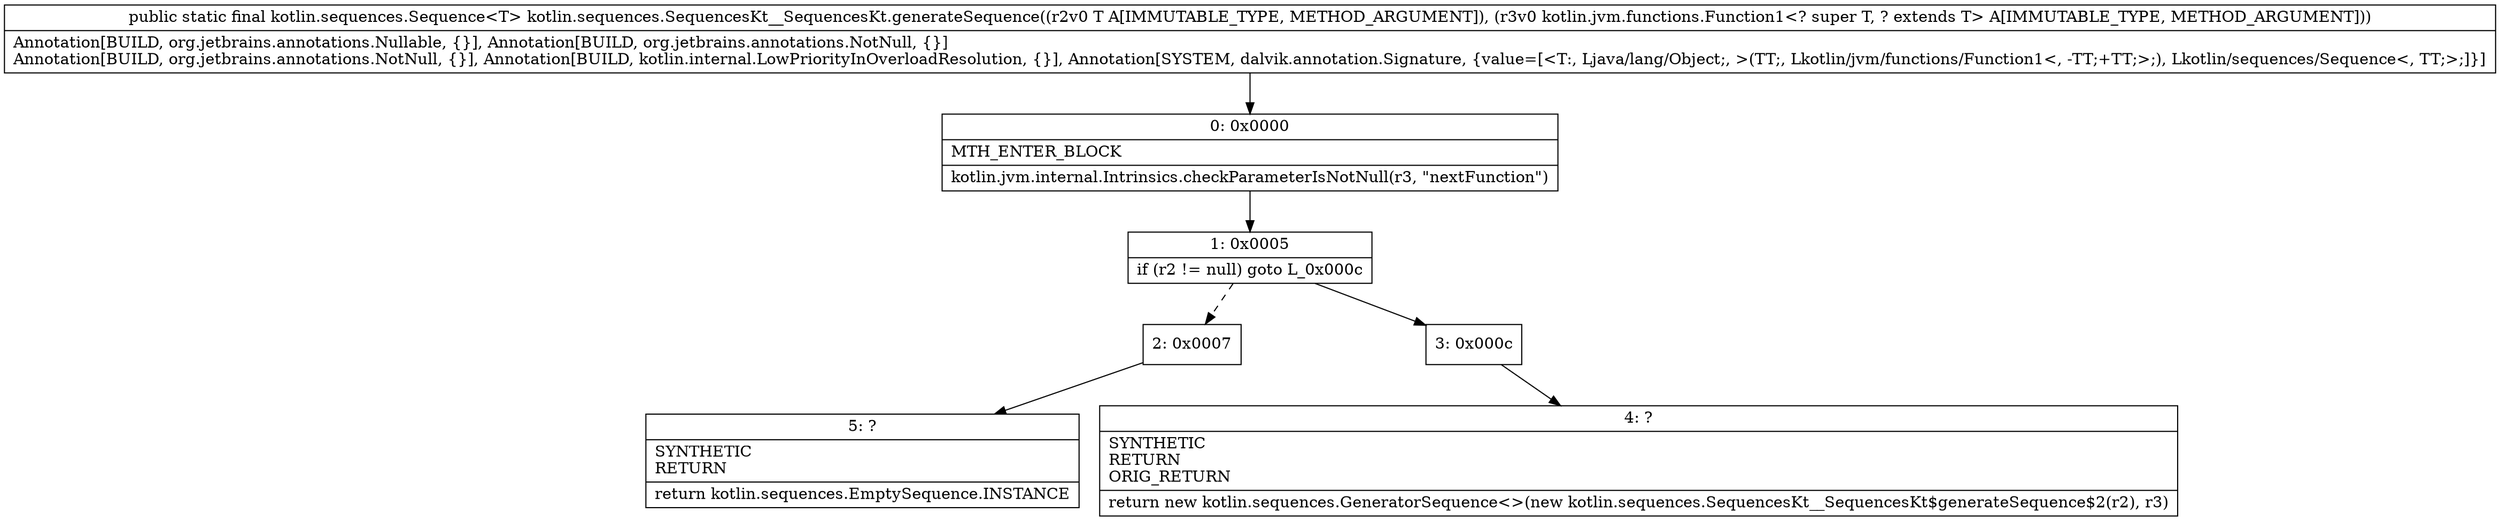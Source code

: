 digraph "CFG forkotlin.sequences.SequencesKt__SequencesKt.generateSequence(Ljava\/lang\/Object;Lkotlin\/jvm\/functions\/Function1;)Lkotlin\/sequences\/Sequence;" {
Node_0 [shape=record,label="{0\:\ 0x0000|MTH_ENTER_BLOCK\l|kotlin.jvm.internal.Intrinsics.checkParameterIsNotNull(r3, \"nextFunction\")\l}"];
Node_1 [shape=record,label="{1\:\ 0x0005|if (r2 != null) goto L_0x000c\l}"];
Node_2 [shape=record,label="{2\:\ 0x0007}"];
Node_3 [shape=record,label="{3\:\ 0x000c}"];
Node_4 [shape=record,label="{4\:\ ?|SYNTHETIC\lRETURN\lORIG_RETURN\l|return new kotlin.sequences.GeneratorSequence\<\>(new kotlin.sequences.SequencesKt__SequencesKt$generateSequence$2(r2), r3)\l}"];
Node_5 [shape=record,label="{5\:\ ?|SYNTHETIC\lRETURN\l|return kotlin.sequences.EmptySequence.INSTANCE\l}"];
MethodNode[shape=record,label="{public static final kotlin.sequences.Sequence\<T\> kotlin.sequences.SequencesKt__SequencesKt.generateSequence((r2v0 T A[IMMUTABLE_TYPE, METHOD_ARGUMENT]), (r3v0 kotlin.jvm.functions.Function1\<? super T, ? extends T\> A[IMMUTABLE_TYPE, METHOD_ARGUMENT]))  | Annotation[BUILD, org.jetbrains.annotations.Nullable, \{\}], Annotation[BUILD, org.jetbrains.annotations.NotNull, \{\}]\lAnnotation[BUILD, org.jetbrains.annotations.NotNull, \{\}], Annotation[BUILD, kotlin.internal.LowPriorityInOverloadResolution, \{\}], Annotation[SYSTEM, dalvik.annotation.Signature, \{value=[\<T:, Ljava\/lang\/Object;, \>(TT;, Lkotlin\/jvm\/functions\/Function1\<, \-TT;+TT;\>;), Lkotlin\/sequences\/Sequence\<, TT;\>;]\}]\l}"];
MethodNode -> Node_0;
Node_0 -> Node_1;
Node_1 -> Node_2[style=dashed];
Node_1 -> Node_3;
Node_2 -> Node_5;
Node_3 -> Node_4;
}

